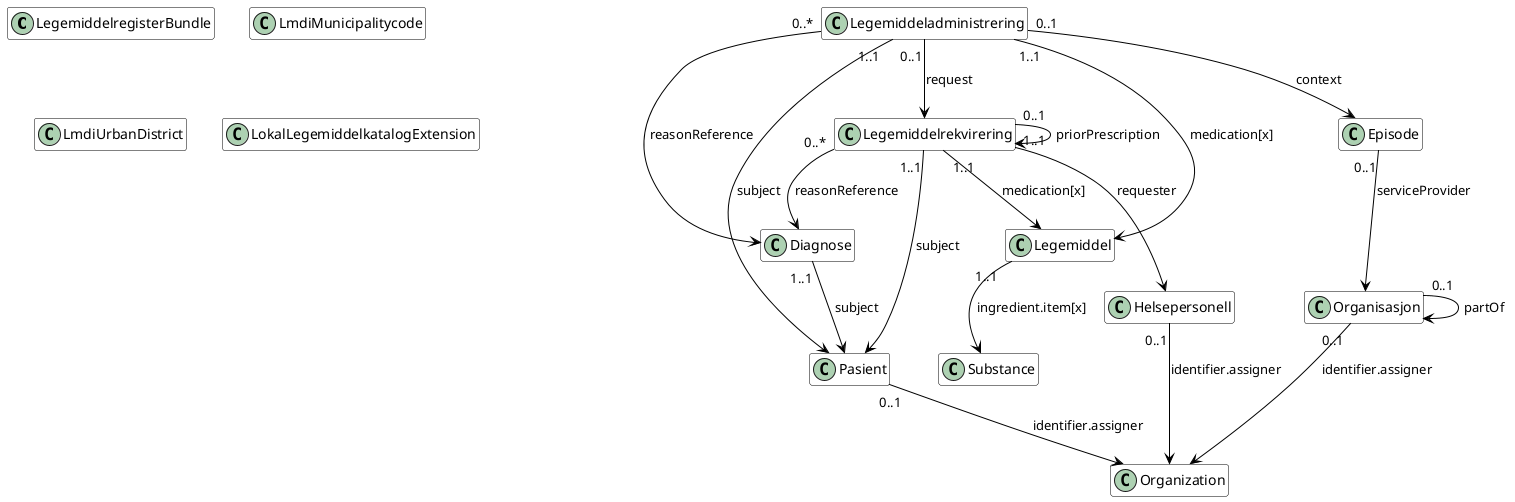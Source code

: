 @startuml

hide empty members
skinparam class {
    BackgroundColor White
    ArrowColor Black
    BorderColor Black
}

class LegemiddelregisterBundle
class Diagnose
class Pasient
class Episode
class Organisasjon
class Legemiddel
class Substance
class Legemiddeladministrering
class Legemiddelrekvirering
class Helsepersonell
class LmdiMunicipalitycode
class Organization
class LmdiUrbanDistrict
class LokalLegemiddelkatalogExtension

Diagnose "1..1" --> Pasient : "subject"
Episode "0..1" --> Organisasjon : "serviceProvider"
Legemiddel "1..1" --> Substance : "ingredient.item[x]"
Legemiddeladministrering "1..1" --> Legemiddel : "medication[x]"
Legemiddeladministrering "1..1" --> Pasient : "subject"
Legemiddeladministrering "0..1" --> Episode : "context"
Legemiddeladministrering "0..*" --> Diagnose : "reasonReference"
Legemiddeladministrering "0..1" --> Legemiddelrekvirering : "request"
Legemiddelrekvirering "1..1" --> Legemiddel : "medication[x]"
Legemiddelrekvirering "1..1" --> Pasient : "subject"
Legemiddelrekvirering "1..1" --> Helsepersonell : "requester"
Legemiddelrekvirering "0..*" --> Diagnose : "reasonReference"
Legemiddelrekvirering "0..1" --> Legemiddelrekvirering : "priorPrescription"
Organisasjon "0..1" --> Organization : "identifier.assigner"
Organisasjon "0..1" --> Organisasjon : "partOf"
Pasient "0..1" --> Organization : "identifier.assigner"
Helsepersonell "0..1" --> Organization : "identifier.assigner"

@enduml